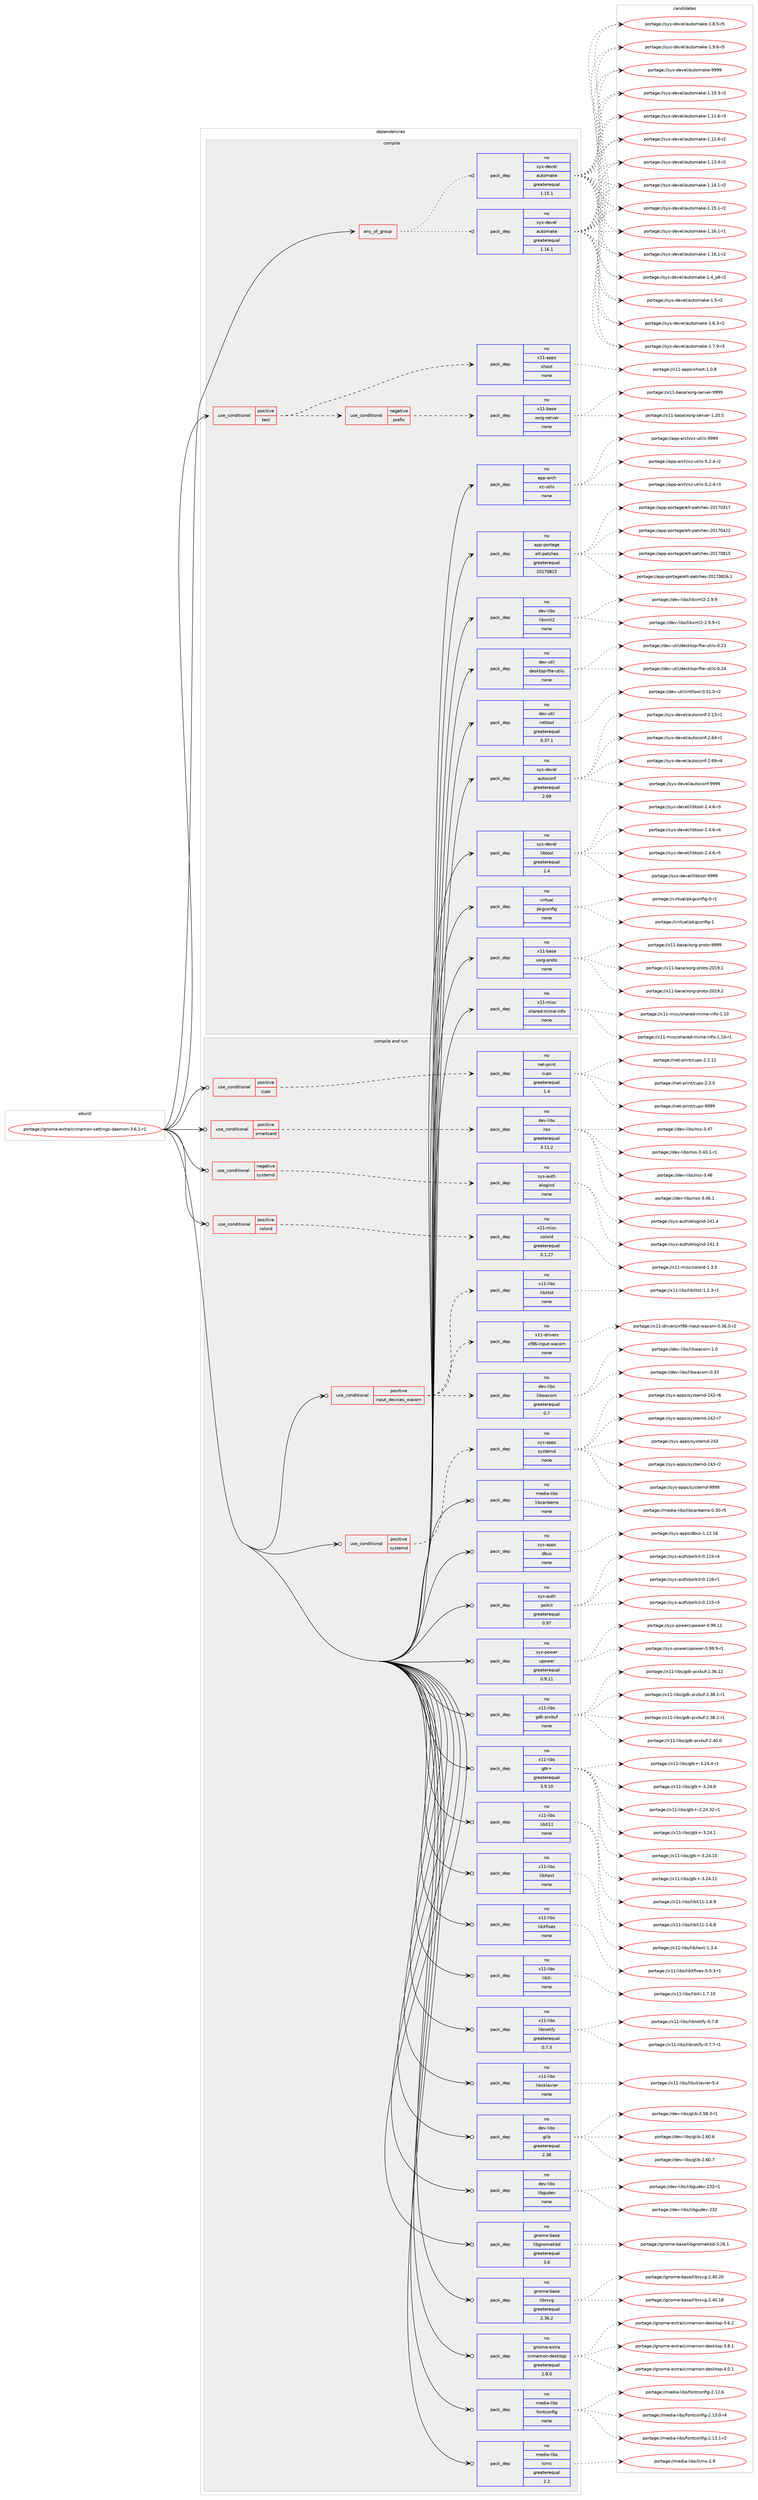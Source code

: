 digraph prolog {

# *************
# Graph options
# *************

newrank=true;
concentrate=true;
compound=true;
graph [rankdir=LR,fontname=Helvetica,fontsize=10,ranksep=1.5];#, ranksep=2.5, nodesep=0.2];
edge  [arrowhead=vee];
node  [fontname=Helvetica,fontsize=10];

# **********
# The ebuild
# **********

subgraph cluster_leftcol {
color=gray;
rank=same;
label=<<i>ebuild</i>>;
id [label="portage://gnome-extra/cinnamon-settings-daemon-3.6.1-r1", color=red, width=4, href="../gnome-extra/cinnamon-settings-daemon-3.6.1-r1.svg"];
}

# ****************
# The dependencies
# ****************

subgraph cluster_midcol {
color=gray;
label=<<i>dependencies</i>>;
subgraph cluster_compile {
fillcolor="#eeeeee";
style=filled;
label=<<i>compile</i>>;
subgraph any4012 {
dependency280815 [label=<<TABLE BORDER="0" CELLBORDER="1" CELLSPACING="0" CELLPADDING="4"><TR><TD CELLPADDING="10">any_of_group</TD></TR></TABLE>>, shape=none, color=red];subgraph pack202351 {
dependency280816 [label=<<TABLE BORDER="0" CELLBORDER="1" CELLSPACING="0" CELLPADDING="4" WIDTH="220"><TR><TD ROWSPAN="6" CELLPADDING="30">pack_dep</TD></TR><TR><TD WIDTH="110">no</TD></TR><TR><TD>sys-devel</TD></TR><TR><TD>automake</TD></TR><TR><TD>greaterequal</TD></TR><TR><TD>1.16.1</TD></TR></TABLE>>, shape=none, color=blue];
}
dependency280815:e -> dependency280816:w [weight=20,style="dotted",arrowhead="oinv"];
subgraph pack202352 {
dependency280817 [label=<<TABLE BORDER="0" CELLBORDER="1" CELLSPACING="0" CELLPADDING="4" WIDTH="220"><TR><TD ROWSPAN="6" CELLPADDING="30">pack_dep</TD></TR><TR><TD WIDTH="110">no</TD></TR><TR><TD>sys-devel</TD></TR><TR><TD>automake</TD></TR><TR><TD>greaterequal</TD></TR><TR><TD>1.15.1</TD></TR></TABLE>>, shape=none, color=blue];
}
dependency280815:e -> dependency280817:w [weight=20,style="dotted",arrowhead="oinv"];
}
id:e -> dependency280815:w [weight=20,style="solid",arrowhead="vee"];
subgraph cond74361 {
dependency280818 [label=<<TABLE BORDER="0" CELLBORDER="1" CELLSPACING="0" CELLPADDING="4"><TR><TD ROWSPAN="3" CELLPADDING="10">use_conditional</TD></TR><TR><TD>positive</TD></TR><TR><TD>test</TD></TR></TABLE>>, shape=none, color=red];
subgraph cond74362 {
dependency280819 [label=<<TABLE BORDER="0" CELLBORDER="1" CELLSPACING="0" CELLPADDING="4"><TR><TD ROWSPAN="3" CELLPADDING="10">use_conditional</TD></TR><TR><TD>negative</TD></TR><TR><TD>prefix</TD></TR></TABLE>>, shape=none, color=red];
subgraph pack202353 {
dependency280820 [label=<<TABLE BORDER="0" CELLBORDER="1" CELLSPACING="0" CELLPADDING="4" WIDTH="220"><TR><TD ROWSPAN="6" CELLPADDING="30">pack_dep</TD></TR><TR><TD WIDTH="110">no</TD></TR><TR><TD>x11-base</TD></TR><TR><TD>xorg-server</TD></TR><TR><TD>none</TD></TR><TR><TD></TD></TR></TABLE>>, shape=none, color=blue];
}
dependency280819:e -> dependency280820:w [weight=20,style="dashed",arrowhead="vee"];
}
dependency280818:e -> dependency280819:w [weight=20,style="dashed",arrowhead="vee"];
subgraph pack202354 {
dependency280821 [label=<<TABLE BORDER="0" CELLBORDER="1" CELLSPACING="0" CELLPADDING="4" WIDTH="220"><TR><TD ROWSPAN="6" CELLPADDING="30">pack_dep</TD></TR><TR><TD WIDTH="110">no</TD></TR><TR><TD>x11-apps</TD></TR><TR><TD>xhost</TD></TR><TR><TD>none</TD></TR><TR><TD></TD></TR></TABLE>>, shape=none, color=blue];
}
dependency280818:e -> dependency280821:w [weight=20,style="dashed",arrowhead="vee"];
}
id:e -> dependency280818:w [weight=20,style="solid",arrowhead="vee"];
subgraph pack202355 {
dependency280822 [label=<<TABLE BORDER="0" CELLBORDER="1" CELLSPACING="0" CELLPADDING="4" WIDTH="220"><TR><TD ROWSPAN="6" CELLPADDING="30">pack_dep</TD></TR><TR><TD WIDTH="110">no</TD></TR><TR><TD>app-arch</TD></TR><TR><TD>xz-utils</TD></TR><TR><TD>none</TD></TR><TR><TD></TD></TR></TABLE>>, shape=none, color=blue];
}
id:e -> dependency280822:w [weight=20,style="solid",arrowhead="vee"];
subgraph pack202356 {
dependency280823 [label=<<TABLE BORDER="0" CELLBORDER="1" CELLSPACING="0" CELLPADDING="4" WIDTH="220"><TR><TD ROWSPAN="6" CELLPADDING="30">pack_dep</TD></TR><TR><TD WIDTH="110">no</TD></TR><TR><TD>app-portage</TD></TR><TR><TD>elt-patches</TD></TR><TR><TD>greaterequal</TD></TR><TR><TD>20170815</TD></TR></TABLE>>, shape=none, color=blue];
}
id:e -> dependency280823:w [weight=20,style="solid",arrowhead="vee"];
subgraph pack202357 {
dependency280824 [label=<<TABLE BORDER="0" CELLBORDER="1" CELLSPACING="0" CELLPADDING="4" WIDTH="220"><TR><TD ROWSPAN="6" CELLPADDING="30">pack_dep</TD></TR><TR><TD WIDTH="110">no</TD></TR><TR><TD>dev-libs</TD></TR><TR><TD>libxml2</TD></TR><TR><TD>none</TD></TR><TR><TD></TD></TR></TABLE>>, shape=none, color=blue];
}
id:e -> dependency280824:w [weight=20,style="solid",arrowhead="vee"];
subgraph pack202358 {
dependency280825 [label=<<TABLE BORDER="0" CELLBORDER="1" CELLSPACING="0" CELLPADDING="4" WIDTH="220"><TR><TD ROWSPAN="6" CELLPADDING="30">pack_dep</TD></TR><TR><TD WIDTH="110">no</TD></TR><TR><TD>dev-util</TD></TR><TR><TD>desktop-file-utils</TD></TR><TR><TD>none</TD></TR><TR><TD></TD></TR></TABLE>>, shape=none, color=blue];
}
id:e -> dependency280825:w [weight=20,style="solid",arrowhead="vee"];
subgraph pack202359 {
dependency280826 [label=<<TABLE BORDER="0" CELLBORDER="1" CELLSPACING="0" CELLPADDING="4" WIDTH="220"><TR><TD ROWSPAN="6" CELLPADDING="30">pack_dep</TD></TR><TR><TD WIDTH="110">no</TD></TR><TR><TD>dev-util</TD></TR><TR><TD>intltool</TD></TR><TR><TD>greaterequal</TD></TR><TR><TD>0.37.1</TD></TR></TABLE>>, shape=none, color=blue];
}
id:e -> dependency280826:w [weight=20,style="solid",arrowhead="vee"];
subgraph pack202360 {
dependency280827 [label=<<TABLE BORDER="0" CELLBORDER="1" CELLSPACING="0" CELLPADDING="4" WIDTH="220"><TR><TD ROWSPAN="6" CELLPADDING="30">pack_dep</TD></TR><TR><TD WIDTH="110">no</TD></TR><TR><TD>sys-devel</TD></TR><TR><TD>autoconf</TD></TR><TR><TD>greaterequal</TD></TR><TR><TD>2.69</TD></TR></TABLE>>, shape=none, color=blue];
}
id:e -> dependency280827:w [weight=20,style="solid",arrowhead="vee"];
subgraph pack202361 {
dependency280828 [label=<<TABLE BORDER="0" CELLBORDER="1" CELLSPACING="0" CELLPADDING="4" WIDTH="220"><TR><TD ROWSPAN="6" CELLPADDING="30">pack_dep</TD></TR><TR><TD WIDTH="110">no</TD></TR><TR><TD>sys-devel</TD></TR><TR><TD>libtool</TD></TR><TR><TD>greaterequal</TD></TR><TR><TD>2.4</TD></TR></TABLE>>, shape=none, color=blue];
}
id:e -> dependency280828:w [weight=20,style="solid",arrowhead="vee"];
subgraph pack202362 {
dependency280829 [label=<<TABLE BORDER="0" CELLBORDER="1" CELLSPACING="0" CELLPADDING="4" WIDTH="220"><TR><TD ROWSPAN="6" CELLPADDING="30">pack_dep</TD></TR><TR><TD WIDTH="110">no</TD></TR><TR><TD>virtual</TD></TR><TR><TD>pkgconfig</TD></TR><TR><TD>none</TD></TR><TR><TD></TD></TR></TABLE>>, shape=none, color=blue];
}
id:e -> dependency280829:w [weight=20,style="solid",arrowhead="vee"];
subgraph pack202363 {
dependency280830 [label=<<TABLE BORDER="0" CELLBORDER="1" CELLSPACING="0" CELLPADDING="4" WIDTH="220"><TR><TD ROWSPAN="6" CELLPADDING="30">pack_dep</TD></TR><TR><TD WIDTH="110">no</TD></TR><TR><TD>x11-base</TD></TR><TR><TD>xorg-proto</TD></TR><TR><TD>none</TD></TR><TR><TD></TD></TR></TABLE>>, shape=none, color=blue];
}
id:e -> dependency280830:w [weight=20,style="solid",arrowhead="vee"];
subgraph pack202364 {
dependency280831 [label=<<TABLE BORDER="0" CELLBORDER="1" CELLSPACING="0" CELLPADDING="4" WIDTH="220"><TR><TD ROWSPAN="6" CELLPADDING="30">pack_dep</TD></TR><TR><TD WIDTH="110">no</TD></TR><TR><TD>x11-misc</TD></TR><TR><TD>shared-mime-info</TD></TR><TR><TD>none</TD></TR><TR><TD></TD></TR></TABLE>>, shape=none, color=blue];
}
id:e -> dependency280831:w [weight=20,style="solid",arrowhead="vee"];
}
subgraph cluster_compileandrun {
fillcolor="#eeeeee";
style=filled;
label=<<i>compile and run</i>>;
subgraph cond74363 {
dependency280832 [label=<<TABLE BORDER="0" CELLBORDER="1" CELLSPACING="0" CELLPADDING="4"><TR><TD ROWSPAN="3" CELLPADDING="10">use_conditional</TD></TR><TR><TD>negative</TD></TR><TR><TD>systemd</TD></TR></TABLE>>, shape=none, color=red];
subgraph pack202365 {
dependency280833 [label=<<TABLE BORDER="0" CELLBORDER="1" CELLSPACING="0" CELLPADDING="4" WIDTH="220"><TR><TD ROWSPAN="6" CELLPADDING="30">pack_dep</TD></TR><TR><TD WIDTH="110">no</TD></TR><TR><TD>sys-auth</TD></TR><TR><TD>elogind</TD></TR><TR><TD>none</TD></TR><TR><TD></TD></TR></TABLE>>, shape=none, color=blue];
}
dependency280832:e -> dependency280833:w [weight=20,style="dashed",arrowhead="vee"];
}
id:e -> dependency280832:w [weight=20,style="solid",arrowhead="odotvee"];
subgraph cond74364 {
dependency280834 [label=<<TABLE BORDER="0" CELLBORDER="1" CELLSPACING="0" CELLPADDING="4"><TR><TD ROWSPAN="3" CELLPADDING="10">use_conditional</TD></TR><TR><TD>positive</TD></TR><TR><TD>colord</TD></TR></TABLE>>, shape=none, color=red];
subgraph pack202366 {
dependency280835 [label=<<TABLE BORDER="0" CELLBORDER="1" CELLSPACING="0" CELLPADDING="4" WIDTH="220"><TR><TD ROWSPAN="6" CELLPADDING="30">pack_dep</TD></TR><TR><TD WIDTH="110">no</TD></TR><TR><TD>x11-misc</TD></TR><TR><TD>colord</TD></TR><TR><TD>greaterequal</TD></TR><TR><TD>0.1.27</TD></TR></TABLE>>, shape=none, color=blue];
}
dependency280834:e -> dependency280835:w [weight=20,style="dashed",arrowhead="vee"];
}
id:e -> dependency280834:w [weight=20,style="solid",arrowhead="odotvee"];
subgraph cond74365 {
dependency280836 [label=<<TABLE BORDER="0" CELLBORDER="1" CELLSPACING="0" CELLPADDING="4"><TR><TD ROWSPAN="3" CELLPADDING="10">use_conditional</TD></TR><TR><TD>positive</TD></TR><TR><TD>cups</TD></TR></TABLE>>, shape=none, color=red];
subgraph pack202367 {
dependency280837 [label=<<TABLE BORDER="0" CELLBORDER="1" CELLSPACING="0" CELLPADDING="4" WIDTH="220"><TR><TD ROWSPAN="6" CELLPADDING="30">pack_dep</TD></TR><TR><TD WIDTH="110">no</TD></TR><TR><TD>net-print</TD></TR><TR><TD>cups</TD></TR><TR><TD>greaterequal</TD></TR><TR><TD>1.4</TD></TR></TABLE>>, shape=none, color=blue];
}
dependency280836:e -> dependency280837:w [weight=20,style="dashed",arrowhead="vee"];
}
id:e -> dependency280836:w [weight=20,style="solid",arrowhead="odotvee"];
subgraph cond74366 {
dependency280838 [label=<<TABLE BORDER="0" CELLBORDER="1" CELLSPACING="0" CELLPADDING="4"><TR><TD ROWSPAN="3" CELLPADDING="10">use_conditional</TD></TR><TR><TD>positive</TD></TR><TR><TD>input_devices_wacom</TD></TR></TABLE>>, shape=none, color=red];
subgraph pack202368 {
dependency280839 [label=<<TABLE BORDER="0" CELLBORDER="1" CELLSPACING="0" CELLPADDING="4" WIDTH="220"><TR><TD ROWSPAN="6" CELLPADDING="30">pack_dep</TD></TR><TR><TD WIDTH="110">no</TD></TR><TR><TD>dev-libs</TD></TR><TR><TD>libwacom</TD></TR><TR><TD>greaterequal</TD></TR><TR><TD>0.7</TD></TR></TABLE>>, shape=none, color=blue];
}
dependency280838:e -> dependency280839:w [weight=20,style="dashed",arrowhead="vee"];
subgraph pack202369 {
dependency280840 [label=<<TABLE BORDER="0" CELLBORDER="1" CELLSPACING="0" CELLPADDING="4" WIDTH="220"><TR><TD ROWSPAN="6" CELLPADDING="30">pack_dep</TD></TR><TR><TD WIDTH="110">no</TD></TR><TR><TD>x11-drivers</TD></TR><TR><TD>xf86-input-wacom</TD></TR><TR><TD>none</TD></TR><TR><TD></TD></TR></TABLE>>, shape=none, color=blue];
}
dependency280838:e -> dependency280840:w [weight=20,style="dashed",arrowhead="vee"];
subgraph pack202370 {
dependency280841 [label=<<TABLE BORDER="0" CELLBORDER="1" CELLSPACING="0" CELLPADDING="4" WIDTH="220"><TR><TD ROWSPAN="6" CELLPADDING="30">pack_dep</TD></TR><TR><TD WIDTH="110">no</TD></TR><TR><TD>x11-libs</TD></TR><TR><TD>libXtst</TD></TR><TR><TD>none</TD></TR><TR><TD></TD></TR></TABLE>>, shape=none, color=blue];
}
dependency280838:e -> dependency280841:w [weight=20,style="dashed",arrowhead="vee"];
}
id:e -> dependency280838:w [weight=20,style="solid",arrowhead="odotvee"];
subgraph cond74367 {
dependency280842 [label=<<TABLE BORDER="0" CELLBORDER="1" CELLSPACING="0" CELLPADDING="4"><TR><TD ROWSPAN="3" CELLPADDING="10">use_conditional</TD></TR><TR><TD>positive</TD></TR><TR><TD>smartcard</TD></TR></TABLE>>, shape=none, color=red];
subgraph pack202371 {
dependency280843 [label=<<TABLE BORDER="0" CELLBORDER="1" CELLSPACING="0" CELLPADDING="4" WIDTH="220"><TR><TD ROWSPAN="6" CELLPADDING="30">pack_dep</TD></TR><TR><TD WIDTH="110">no</TD></TR><TR><TD>dev-libs</TD></TR><TR><TD>nss</TD></TR><TR><TD>greaterequal</TD></TR><TR><TD>3.11.2</TD></TR></TABLE>>, shape=none, color=blue];
}
dependency280842:e -> dependency280843:w [weight=20,style="dashed",arrowhead="vee"];
}
id:e -> dependency280842:w [weight=20,style="solid",arrowhead="odotvee"];
subgraph cond74368 {
dependency280844 [label=<<TABLE BORDER="0" CELLBORDER="1" CELLSPACING="0" CELLPADDING="4"><TR><TD ROWSPAN="3" CELLPADDING="10">use_conditional</TD></TR><TR><TD>positive</TD></TR><TR><TD>systemd</TD></TR></TABLE>>, shape=none, color=red];
subgraph pack202372 {
dependency280845 [label=<<TABLE BORDER="0" CELLBORDER="1" CELLSPACING="0" CELLPADDING="4" WIDTH="220"><TR><TD ROWSPAN="6" CELLPADDING="30">pack_dep</TD></TR><TR><TD WIDTH="110">no</TD></TR><TR><TD>sys-apps</TD></TR><TR><TD>systemd</TD></TR><TR><TD>none</TD></TR><TR><TD></TD></TR></TABLE>>, shape=none, color=blue];
}
dependency280844:e -> dependency280845:w [weight=20,style="dashed",arrowhead="vee"];
}
id:e -> dependency280844:w [weight=20,style="solid",arrowhead="odotvee"];
subgraph pack202373 {
dependency280846 [label=<<TABLE BORDER="0" CELLBORDER="1" CELLSPACING="0" CELLPADDING="4" WIDTH="220"><TR><TD ROWSPAN="6" CELLPADDING="30">pack_dep</TD></TR><TR><TD WIDTH="110">no</TD></TR><TR><TD>dev-libs</TD></TR><TR><TD>glib</TD></TR><TR><TD>greaterequal</TD></TR><TR><TD>2.38</TD></TR></TABLE>>, shape=none, color=blue];
}
id:e -> dependency280846:w [weight=20,style="solid",arrowhead="odotvee"];
subgraph pack202374 {
dependency280847 [label=<<TABLE BORDER="0" CELLBORDER="1" CELLSPACING="0" CELLPADDING="4" WIDTH="220"><TR><TD ROWSPAN="6" CELLPADDING="30">pack_dep</TD></TR><TR><TD WIDTH="110">no</TD></TR><TR><TD>dev-libs</TD></TR><TR><TD>libgudev</TD></TR><TR><TD>none</TD></TR><TR><TD></TD></TR></TABLE>>, shape=none, color=blue];
}
id:e -> dependency280847:w [weight=20,style="solid",arrowhead="odotvee"];
subgraph pack202375 {
dependency280848 [label=<<TABLE BORDER="0" CELLBORDER="1" CELLSPACING="0" CELLPADDING="4" WIDTH="220"><TR><TD ROWSPAN="6" CELLPADDING="30">pack_dep</TD></TR><TR><TD WIDTH="110">no</TD></TR><TR><TD>gnome-base</TD></TR><TR><TD>libgnomekbd</TD></TR><TR><TD>greaterequal</TD></TR><TR><TD>3.6</TD></TR></TABLE>>, shape=none, color=blue];
}
id:e -> dependency280848:w [weight=20,style="solid",arrowhead="odotvee"];
subgraph pack202376 {
dependency280849 [label=<<TABLE BORDER="0" CELLBORDER="1" CELLSPACING="0" CELLPADDING="4" WIDTH="220"><TR><TD ROWSPAN="6" CELLPADDING="30">pack_dep</TD></TR><TR><TD WIDTH="110">no</TD></TR><TR><TD>gnome-base</TD></TR><TR><TD>librsvg</TD></TR><TR><TD>greaterequal</TD></TR><TR><TD>2.36.2</TD></TR></TABLE>>, shape=none, color=blue];
}
id:e -> dependency280849:w [weight=20,style="solid",arrowhead="odotvee"];
subgraph pack202377 {
dependency280850 [label=<<TABLE BORDER="0" CELLBORDER="1" CELLSPACING="0" CELLPADDING="4" WIDTH="220"><TR><TD ROWSPAN="6" CELLPADDING="30">pack_dep</TD></TR><TR><TD WIDTH="110">no</TD></TR><TR><TD>gnome-extra</TD></TR><TR><TD>cinnamon-desktop</TD></TR><TR><TD>greaterequal</TD></TR><TR><TD>2.8.0</TD></TR></TABLE>>, shape=none, color=blue];
}
id:e -> dependency280850:w [weight=20,style="solid",arrowhead="odotvee"];
subgraph pack202378 {
dependency280851 [label=<<TABLE BORDER="0" CELLBORDER="1" CELLSPACING="0" CELLPADDING="4" WIDTH="220"><TR><TD ROWSPAN="6" CELLPADDING="30">pack_dep</TD></TR><TR><TD WIDTH="110">no</TD></TR><TR><TD>media-libs</TD></TR><TR><TD>fontconfig</TD></TR><TR><TD>none</TD></TR><TR><TD></TD></TR></TABLE>>, shape=none, color=blue];
}
id:e -> dependency280851:w [weight=20,style="solid",arrowhead="odotvee"];
subgraph pack202379 {
dependency280852 [label=<<TABLE BORDER="0" CELLBORDER="1" CELLSPACING="0" CELLPADDING="4" WIDTH="220"><TR><TD ROWSPAN="6" CELLPADDING="30">pack_dep</TD></TR><TR><TD WIDTH="110">no</TD></TR><TR><TD>media-libs</TD></TR><TR><TD>lcms</TD></TR><TR><TD>greaterequal</TD></TR><TR><TD>2.2</TD></TR></TABLE>>, shape=none, color=blue];
}
id:e -> dependency280852:w [weight=20,style="solid",arrowhead="odotvee"];
subgraph pack202380 {
dependency280853 [label=<<TABLE BORDER="0" CELLBORDER="1" CELLSPACING="0" CELLPADDING="4" WIDTH="220"><TR><TD ROWSPAN="6" CELLPADDING="30">pack_dep</TD></TR><TR><TD WIDTH="110">no</TD></TR><TR><TD>media-libs</TD></TR><TR><TD>libcanberra</TD></TR><TR><TD>none</TD></TR><TR><TD></TD></TR></TABLE>>, shape=none, color=blue];
}
id:e -> dependency280853:w [weight=20,style="solid",arrowhead="odotvee"];
subgraph pack202381 {
dependency280854 [label=<<TABLE BORDER="0" CELLBORDER="1" CELLSPACING="0" CELLPADDING="4" WIDTH="220"><TR><TD ROWSPAN="6" CELLPADDING="30">pack_dep</TD></TR><TR><TD WIDTH="110">no</TD></TR><TR><TD>sys-apps</TD></TR><TR><TD>dbus</TD></TR><TR><TD>none</TD></TR><TR><TD></TD></TR></TABLE>>, shape=none, color=blue];
}
id:e -> dependency280854:w [weight=20,style="solid",arrowhead="odotvee"];
subgraph pack202382 {
dependency280855 [label=<<TABLE BORDER="0" CELLBORDER="1" CELLSPACING="0" CELLPADDING="4" WIDTH="220"><TR><TD ROWSPAN="6" CELLPADDING="30">pack_dep</TD></TR><TR><TD WIDTH="110">no</TD></TR><TR><TD>sys-auth</TD></TR><TR><TD>polkit</TD></TR><TR><TD>greaterequal</TD></TR><TR><TD>0.97</TD></TR></TABLE>>, shape=none, color=blue];
}
id:e -> dependency280855:w [weight=20,style="solid",arrowhead="odotvee"];
subgraph pack202383 {
dependency280856 [label=<<TABLE BORDER="0" CELLBORDER="1" CELLSPACING="0" CELLPADDING="4" WIDTH="220"><TR><TD ROWSPAN="6" CELLPADDING="30">pack_dep</TD></TR><TR><TD WIDTH="110">no</TD></TR><TR><TD>sys-power</TD></TR><TR><TD>upower</TD></TR><TR><TD>greaterequal</TD></TR><TR><TD>0.9.11</TD></TR></TABLE>>, shape=none, color=blue];
}
id:e -> dependency280856:w [weight=20,style="solid",arrowhead="odotvee"];
subgraph pack202384 {
dependency280857 [label=<<TABLE BORDER="0" CELLBORDER="1" CELLSPACING="0" CELLPADDING="4" WIDTH="220"><TR><TD ROWSPAN="6" CELLPADDING="30">pack_dep</TD></TR><TR><TD WIDTH="110">no</TD></TR><TR><TD>x11-libs</TD></TR><TR><TD>gdk-pixbuf</TD></TR><TR><TD>none</TD></TR><TR><TD></TD></TR></TABLE>>, shape=none, color=blue];
}
id:e -> dependency280857:w [weight=20,style="solid",arrowhead="odotvee"];
subgraph pack202385 {
dependency280858 [label=<<TABLE BORDER="0" CELLBORDER="1" CELLSPACING="0" CELLPADDING="4" WIDTH="220"><TR><TD ROWSPAN="6" CELLPADDING="30">pack_dep</TD></TR><TR><TD WIDTH="110">no</TD></TR><TR><TD>x11-libs</TD></TR><TR><TD>gtk+</TD></TR><TR><TD>greaterequal</TD></TR><TR><TD>3.9.10</TD></TR></TABLE>>, shape=none, color=blue];
}
id:e -> dependency280858:w [weight=20,style="solid",arrowhead="odotvee"];
subgraph pack202386 {
dependency280859 [label=<<TABLE BORDER="0" CELLBORDER="1" CELLSPACING="0" CELLPADDING="4" WIDTH="220"><TR><TD ROWSPAN="6" CELLPADDING="30">pack_dep</TD></TR><TR><TD WIDTH="110">no</TD></TR><TR><TD>x11-libs</TD></TR><TR><TD>libX11</TD></TR><TR><TD>none</TD></TR><TR><TD></TD></TR></TABLE>>, shape=none, color=blue];
}
id:e -> dependency280859:w [weight=20,style="solid",arrowhead="odotvee"];
subgraph pack202387 {
dependency280860 [label=<<TABLE BORDER="0" CELLBORDER="1" CELLSPACING="0" CELLPADDING="4" WIDTH="220"><TR><TD ROWSPAN="6" CELLPADDING="30">pack_dep</TD></TR><TR><TD WIDTH="110">no</TD></TR><TR><TD>x11-libs</TD></TR><TR><TD>libXext</TD></TR><TR><TD>none</TD></TR><TR><TD></TD></TR></TABLE>>, shape=none, color=blue];
}
id:e -> dependency280860:w [weight=20,style="solid",arrowhead="odotvee"];
subgraph pack202388 {
dependency280861 [label=<<TABLE BORDER="0" CELLBORDER="1" CELLSPACING="0" CELLPADDING="4" WIDTH="220"><TR><TD ROWSPAN="6" CELLPADDING="30">pack_dep</TD></TR><TR><TD WIDTH="110">no</TD></TR><TR><TD>x11-libs</TD></TR><TR><TD>libXfixes</TD></TR><TR><TD>none</TD></TR><TR><TD></TD></TR></TABLE>>, shape=none, color=blue];
}
id:e -> dependency280861:w [weight=20,style="solid",arrowhead="odotvee"];
subgraph pack202389 {
dependency280862 [label=<<TABLE BORDER="0" CELLBORDER="1" CELLSPACING="0" CELLPADDING="4" WIDTH="220"><TR><TD ROWSPAN="6" CELLPADDING="30">pack_dep</TD></TR><TR><TD WIDTH="110">no</TD></TR><TR><TD>x11-libs</TD></TR><TR><TD>libXi</TD></TR><TR><TD>none</TD></TR><TR><TD></TD></TR></TABLE>>, shape=none, color=blue];
}
id:e -> dependency280862:w [weight=20,style="solid",arrowhead="odotvee"];
subgraph pack202390 {
dependency280863 [label=<<TABLE BORDER="0" CELLBORDER="1" CELLSPACING="0" CELLPADDING="4" WIDTH="220"><TR><TD ROWSPAN="6" CELLPADDING="30">pack_dep</TD></TR><TR><TD WIDTH="110">no</TD></TR><TR><TD>x11-libs</TD></TR><TR><TD>libnotify</TD></TR><TR><TD>greaterequal</TD></TR><TR><TD>0.7.3</TD></TR></TABLE>>, shape=none, color=blue];
}
id:e -> dependency280863:w [weight=20,style="solid",arrowhead="odotvee"];
subgraph pack202391 {
dependency280864 [label=<<TABLE BORDER="0" CELLBORDER="1" CELLSPACING="0" CELLPADDING="4" WIDTH="220"><TR><TD ROWSPAN="6" CELLPADDING="30">pack_dep</TD></TR><TR><TD WIDTH="110">no</TD></TR><TR><TD>x11-libs</TD></TR><TR><TD>libxklavier</TD></TR><TR><TD>none</TD></TR><TR><TD></TD></TR></TABLE>>, shape=none, color=blue];
}
id:e -> dependency280864:w [weight=20,style="solid",arrowhead="odotvee"];
}
subgraph cluster_run {
fillcolor="#eeeeee";
style=filled;
label=<<i>run</i>>;
}
}

# **************
# The candidates
# **************

subgraph cluster_choices {
rank=same;
color=gray;
label=<<i>candidates</i>>;

subgraph choice202351 {
color=black;
nodesep=1;
choiceportage11512111545100101118101108479711711611110997107101454946494846514511451 [label="portage://sys-devel/automake-1.10.3-r3", color=red, width=4,href="../sys-devel/automake-1.10.3-r3.svg"];
choiceportage11512111545100101118101108479711711611110997107101454946494946544511451 [label="portage://sys-devel/automake-1.11.6-r3", color=red, width=4,href="../sys-devel/automake-1.11.6-r3.svg"];
choiceportage11512111545100101118101108479711711611110997107101454946495046544511450 [label="portage://sys-devel/automake-1.12.6-r2", color=red, width=4,href="../sys-devel/automake-1.12.6-r2.svg"];
choiceportage11512111545100101118101108479711711611110997107101454946495146524511450 [label="portage://sys-devel/automake-1.13.4-r2", color=red, width=4,href="../sys-devel/automake-1.13.4-r2.svg"];
choiceportage11512111545100101118101108479711711611110997107101454946495246494511450 [label="portage://sys-devel/automake-1.14.1-r2", color=red, width=4,href="../sys-devel/automake-1.14.1-r2.svg"];
choiceportage11512111545100101118101108479711711611110997107101454946495346494511450 [label="portage://sys-devel/automake-1.15.1-r2", color=red, width=4,href="../sys-devel/automake-1.15.1-r2.svg"];
choiceportage11512111545100101118101108479711711611110997107101454946495446494511449 [label="portage://sys-devel/automake-1.16.1-r1", color=red, width=4,href="../sys-devel/automake-1.16.1-r1.svg"];
choiceportage11512111545100101118101108479711711611110997107101454946495446494511450 [label="portage://sys-devel/automake-1.16.1-r2", color=red, width=4,href="../sys-devel/automake-1.16.1-r2.svg"];
choiceportage115121115451001011181011084797117116111109971071014549465295112544511450 [label="portage://sys-devel/automake-1.4_p6-r2", color=red, width=4,href="../sys-devel/automake-1.4_p6-r2.svg"];
choiceportage11512111545100101118101108479711711611110997107101454946534511450 [label="portage://sys-devel/automake-1.5-r2", color=red, width=4,href="../sys-devel/automake-1.5-r2.svg"];
choiceportage115121115451001011181011084797117116111109971071014549465446514511450 [label="portage://sys-devel/automake-1.6.3-r2", color=red, width=4,href="../sys-devel/automake-1.6.3-r2.svg"];
choiceportage115121115451001011181011084797117116111109971071014549465546574511451 [label="portage://sys-devel/automake-1.7.9-r3", color=red, width=4,href="../sys-devel/automake-1.7.9-r3.svg"];
choiceportage115121115451001011181011084797117116111109971071014549465646534511453 [label="portage://sys-devel/automake-1.8.5-r5", color=red, width=4,href="../sys-devel/automake-1.8.5-r5.svg"];
choiceportage115121115451001011181011084797117116111109971071014549465746544511453 [label="portage://sys-devel/automake-1.9.6-r5", color=red, width=4,href="../sys-devel/automake-1.9.6-r5.svg"];
choiceportage115121115451001011181011084797117116111109971071014557575757 [label="portage://sys-devel/automake-9999", color=red, width=4,href="../sys-devel/automake-9999.svg"];
dependency280816:e -> choiceportage11512111545100101118101108479711711611110997107101454946494846514511451:w [style=dotted,weight="100"];
dependency280816:e -> choiceportage11512111545100101118101108479711711611110997107101454946494946544511451:w [style=dotted,weight="100"];
dependency280816:e -> choiceportage11512111545100101118101108479711711611110997107101454946495046544511450:w [style=dotted,weight="100"];
dependency280816:e -> choiceportage11512111545100101118101108479711711611110997107101454946495146524511450:w [style=dotted,weight="100"];
dependency280816:e -> choiceportage11512111545100101118101108479711711611110997107101454946495246494511450:w [style=dotted,weight="100"];
dependency280816:e -> choiceportage11512111545100101118101108479711711611110997107101454946495346494511450:w [style=dotted,weight="100"];
dependency280816:e -> choiceportage11512111545100101118101108479711711611110997107101454946495446494511449:w [style=dotted,weight="100"];
dependency280816:e -> choiceportage11512111545100101118101108479711711611110997107101454946495446494511450:w [style=dotted,weight="100"];
dependency280816:e -> choiceportage115121115451001011181011084797117116111109971071014549465295112544511450:w [style=dotted,weight="100"];
dependency280816:e -> choiceportage11512111545100101118101108479711711611110997107101454946534511450:w [style=dotted,weight="100"];
dependency280816:e -> choiceportage115121115451001011181011084797117116111109971071014549465446514511450:w [style=dotted,weight="100"];
dependency280816:e -> choiceportage115121115451001011181011084797117116111109971071014549465546574511451:w [style=dotted,weight="100"];
dependency280816:e -> choiceportage115121115451001011181011084797117116111109971071014549465646534511453:w [style=dotted,weight="100"];
dependency280816:e -> choiceportage115121115451001011181011084797117116111109971071014549465746544511453:w [style=dotted,weight="100"];
dependency280816:e -> choiceportage115121115451001011181011084797117116111109971071014557575757:w [style=dotted,weight="100"];
}
subgraph choice202352 {
color=black;
nodesep=1;
choiceportage11512111545100101118101108479711711611110997107101454946494846514511451 [label="portage://sys-devel/automake-1.10.3-r3", color=red, width=4,href="../sys-devel/automake-1.10.3-r3.svg"];
choiceportage11512111545100101118101108479711711611110997107101454946494946544511451 [label="portage://sys-devel/automake-1.11.6-r3", color=red, width=4,href="../sys-devel/automake-1.11.6-r3.svg"];
choiceportage11512111545100101118101108479711711611110997107101454946495046544511450 [label="portage://sys-devel/automake-1.12.6-r2", color=red, width=4,href="../sys-devel/automake-1.12.6-r2.svg"];
choiceportage11512111545100101118101108479711711611110997107101454946495146524511450 [label="portage://sys-devel/automake-1.13.4-r2", color=red, width=4,href="../sys-devel/automake-1.13.4-r2.svg"];
choiceportage11512111545100101118101108479711711611110997107101454946495246494511450 [label="portage://sys-devel/automake-1.14.1-r2", color=red, width=4,href="../sys-devel/automake-1.14.1-r2.svg"];
choiceportage11512111545100101118101108479711711611110997107101454946495346494511450 [label="portage://sys-devel/automake-1.15.1-r2", color=red, width=4,href="../sys-devel/automake-1.15.1-r2.svg"];
choiceportage11512111545100101118101108479711711611110997107101454946495446494511449 [label="portage://sys-devel/automake-1.16.1-r1", color=red, width=4,href="../sys-devel/automake-1.16.1-r1.svg"];
choiceportage11512111545100101118101108479711711611110997107101454946495446494511450 [label="portage://sys-devel/automake-1.16.1-r2", color=red, width=4,href="../sys-devel/automake-1.16.1-r2.svg"];
choiceportage115121115451001011181011084797117116111109971071014549465295112544511450 [label="portage://sys-devel/automake-1.4_p6-r2", color=red, width=4,href="../sys-devel/automake-1.4_p6-r2.svg"];
choiceportage11512111545100101118101108479711711611110997107101454946534511450 [label="portage://sys-devel/automake-1.5-r2", color=red, width=4,href="../sys-devel/automake-1.5-r2.svg"];
choiceportage115121115451001011181011084797117116111109971071014549465446514511450 [label="portage://sys-devel/automake-1.6.3-r2", color=red, width=4,href="../sys-devel/automake-1.6.3-r2.svg"];
choiceportage115121115451001011181011084797117116111109971071014549465546574511451 [label="portage://sys-devel/automake-1.7.9-r3", color=red, width=4,href="../sys-devel/automake-1.7.9-r3.svg"];
choiceportage115121115451001011181011084797117116111109971071014549465646534511453 [label="portage://sys-devel/automake-1.8.5-r5", color=red, width=4,href="../sys-devel/automake-1.8.5-r5.svg"];
choiceportage115121115451001011181011084797117116111109971071014549465746544511453 [label="portage://sys-devel/automake-1.9.6-r5", color=red, width=4,href="../sys-devel/automake-1.9.6-r5.svg"];
choiceportage115121115451001011181011084797117116111109971071014557575757 [label="portage://sys-devel/automake-9999", color=red, width=4,href="../sys-devel/automake-9999.svg"];
dependency280817:e -> choiceportage11512111545100101118101108479711711611110997107101454946494846514511451:w [style=dotted,weight="100"];
dependency280817:e -> choiceportage11512111545100101118101108479711711611110997107101454946494946544511451:w [style=dotted,weight="100"];
dependency280817:e -> choiceportage11512111545100101118101108479711711611110997107101454946495046544511450:w [style=dotted,weight="100"];
dependency280817:e -> choiceportage11512111545100101118101108479711711611110997107101454946495146524511450:w [style=dotted,weight="100"];
dependency280817:e -> choiceportage11512111545100101118101108479711711611110997107101454946495246494511450:w [style=dotted,weight="100"];
dependency280817:e -> choiceportage11512111545100101118101108479711711611110997107101454946495346494511450:w [style=dotted,weight="100"];
dependency280817:e -> choiceportage11512111545100101118101108479711711611110997107101454946495446494511449:w [style=dotted,weight="100"];
dependency280817:e -> choiceportage11512111545100101118101108479711711611110997107101454946495446494511450:w [style=dotted,weight="100"];
dependency280817:e -> choiceportage115121115451001011181011084797117116111109971071014549465295112544511450:w [style=dotted,weight="100"];
dependency280817:e -> choiceportage11512111545100101118101108479711711611110997107101454946534511450:w [style=dotted,weight="100"];
dependency280817:e -> choiceportage115121115451001011181011084797117116111109971071014549465446514511450:w [style=dotted,weight="100"];
dependency280817:e -> choiceportage115121115451001011181011084797117116111109971071014549465546574511451:w [style=dotted,weight="100"];
dependency280817:e -> choiceportage115121115451001011181011084797117116111109971071014549465646534511453:w [style=dotted,weight="100"];
dependency280817:e -> choiceportage115121115451001011181011084797117116111109971071014549465746544511453:w [style=dotted,weight="100"];
dependency280817:e -> choiceportage115121115451001011181011084797117116111109971071014557575757:w [style=dotted,weight="100"];
}
subgraph choice202353 {
color=black;
nodesep=1;
choiceportage1204949459897115101471201111141034511510111411810111445494650484653 [label="portage://x11-base/xorg-server-1.20.5", color=red, width=4,href="../x11-base/xorg-server-1.20.5.svg"];
choiceportage120494945989711510147120111114103451151011141181011144557575757 [label="portage://x11-base/xorg-server-9999", color=red, width=4,href="../x11-base/xorg-server-9999.svg"];
dependency280820:e -> choiceportage1204949459897115101471201111141034511510111411810111445494650484653:w [style=dotted,weight="100"];
dependency280820:e -> choiceportage120494945989711510147120111114103451151011141181011144557575757:w [style=dotted,weight="100"];
}
subgraph choice202354 {
color=black;
nodesep=1;
choiceportage1204949459711211211547120104111115116454946484656 [label="portage://x11-apps/xhost-1.0.8", color=red, width=4,href="../x11-apps/xhost-1.0.8.svg"];
dependency280821:e -> choiceportage1204949459711211211547120104111115116454946484656:w [style=dotted,weight="100"];
}
subgraph choice202355 {
color=black;
nodesep=1;
choiceportage9711211245971149910447120122451171161051081154553465046524511450 [label="portage://app-arch/xz-utils-5.2.4-r2", color=red, width=4,href="../app-arch/xz-utils-5.2.4-r2.svg"];
choiceportage9711211245971149910447120122451171161051081154553465046524511451 [label="portage://app-arch/xz-utils-5.2.4-r3", color=red, width=4,href="../app-arch/xz-utils-5.2.4-r3.svg"];
choiceportage9711211245971149910447120122451171161051081154557575757 [label="portage://app-arch/xz-utils-9999", color=red, width=4,href="../app-arch/xz-utils-9999.svg"];
dependency280822:e -> choiceportage9711211245971149910447120122451171161051081154553465046524511450:w [style=dotted,weight="100"];
dependency280822:e -> choiceportage9711211245971149910447120122451171161051081154553465046524511451:w [style=dotted,weight="100"];
dependency280822:e -> choiceportage9711211245971149910447120122451171161051081154557575757:w [style=dotted,weight="100"];
}
subgraph choice202356 {
color=black;
nodesep=1;
choiceportage97112112451121111141169710310147101108116451129711699104101115455048495548514955 [label="portage://app-portage/elt-patches-20170317", color=red, width=4,href="../app-portage/elt-patches-20170317.svg"];
choiceportage97112112451121111141169710310147101108116451129711699104101115455048495548525050 [label="portage://app-portage/elt-patches-20170422", color=red, width=4,href="../app-portage/elt-patches-20170422.svg"];
choiceportage97112112451121111141169710310147101108116451129711699104101115455048495548564953 [label="portage://app-portage/elt-patches-20170815", color=red, width=4,href="../app-portage/elt-patches-20170815.svg"];
choiceportage971121124511211111411697103101471011081164511297116991041011154550484955485650544649 [label="portage://app-portage/elt-patches-20170826.1", color=red, width=4,href="../app-portage/elt-patches-20170826.1.svg"];
dependency280823:e -> choiceportage97112112451121111141169710310147101108116451129711699104101115455048495548514955:w [style=dotted,weight="100"];
dependency280823:e -> choiceportage97112112451121111141169710310147101108116451129711699104101115455048495548525050:w [style=dotted,weight="100"];
dependency280823:e -> choiceportage97112112451121111141169710310147101108116451129711699104101115455048495548564953:w [style=dotted,weight="100"];
dependency280823:e -> choiceportage971121124511211111411697103101471011081164511297116991041011154550484955485650544649:w [style=dotted,weight="100"];
}
subgraph choice202357 {
color=black;
nodesep=1;
choiceportage1001011184510810598115471081059812010910850455046574657 [label="portage://dev-libs/libxml2-2.9.9", color=red, width=4,href="../dev-libs/libxml2-2.9.9.svg"];
choiceportage10010111845108105981154710810598120109108504550465746574511449 [label="portage://dev-libs/libxml2-2.9.9-r1", color=red, width=4,href="../dev-libs/libxml2-2.9.9-r1.svg"];
dependency280824:e -> choiceportage1001011184510810598115471081059812010910850455046574657:w [style=dotted,weight="100"];
dependency280824:e -> choiceportage10010111845108105981154710810598120109108504550465746574511449:w [style=dotted,weight="100"];
}
subgraph choice202358 {
color=black;
nodesep=1;
choiceportage100101118451171161051084710010111510711611111245102105108101451171161051081154548465051 [label="portage://dev-util/desktop-file-utils-0.23", color=red, width=4,href="../dev-util/desktop-file-utils-0.23.svg"];
choiceportage100101118451171161051084710010111510711611111245102105108101451171161051081154548465052 [label="portage://dev-util/desktop-file-utils-0.24", color=red, width=4,href="../dev-util/desktop-file-utils-0.24.svg"];
dependency280825:e -> choiceportage100101118451171161051084710010111510711611111245102105108101451171161051081154548465051:w [style=dotted,weight="100"];
dependency280825:e -> choiceportage100101118451171161051084710010111510711611111245102105108101451171161051081154548465052:w [style=dotted,weight="100"];
}
subgraph choice202359 {
color=black;
nodesep=1;
choiceportage1001011184511711610510847105110116108116111111108454846534946484511450 [label="portage://dev-util/intltool-0.51.0-r2", color=red, width=4,href="../dev-util/intltool-0.51.0-r2.svg"];
dependency280826:e -> choiceportage1001011184511711610510847105110116108116111111108454846534946484511450:w [style=dotted,weight="100"];
}
subgraph choice202360 {
color=black;
nodesep=1;
choiceportage1151211154510010111810110847971171161119911111010245504649514511449 [label="portage://sys-devel/autoconf-2.13-r1", color=red, width=4,href="../sys-devel/autoconf-2.13-r1.svg"];
choiceportage1151211154510010111810110847971171161119911111010245504654524511449 [label="portage://sys-devel/autoconf-2.64-r1", color=red, width=4,href="../sys-devel/autoconf-2.64-r1.svg"];
choiceportage1151211154510010111810110847971171161119911111010245504654574511452 [label="portage://sys-devel/autoconf-2.69-r4", color=red, width=4,href="../sys-devel/autoconf-2.69-r4.svg"];
choiceportage115121115451001011181011084797117116111991111101024557575757 [label="portage://sys-devel/autoconf-9999", color=red, width=4,href="../sys-devel/autoconf-9999.svg"];
dependency280827:e -> choiceportage1151211154510010111810110847971171161119911111010245504649514511449:w [style=dotted,weight="100"];
dependency280827:e -> choiceportage1151211154510010111810110847971171161119911111010245504654524511449:w [style=dotted,weight="100"];
dependency280827:e -> choiceportage1151211154510010111810110847971171161119911111010245504654574511452:w [style=dotted,weight="100"];
dependency280827:e -> choiceportage115121115451001011181011084797117116111991111101024557575757:w [style=dotted,weight="100"];
}
subgraph choice202361 {
color=black;
nodesep=1;
choiceportage1151211154510010111810110847108105981161111111084550465246544511451 [label="portage://sys-devel/libtool-2.4.6-r3", color=red, width=4,href="../sys-devel/libtool-2.4.6-r3.svg"];
choiceportage1151211154510010111810110847108105981161111111084550465246544511452 [label="portage://sys-devel/libtool-2.4.6-r4", color=red, width=4,href="../sys-devel/libtool-2.4.6-r4.svg"];
choiceportage1151211154510010111810110847108105981161111111084550465246544511453 [label="portage://sys-devel/libtool-2.4.6-r5", color=red, width=4,href="../sys-devel/libtool-2.4.6-r5.svg"];
choiceportage1151211154510010111810110847108105981161111111084557575757 [label="portage://sys-devel/libtool-9999", color=red, width=4,href="../sys-devel/libtool-9999.svg"];
dependency280828:e -> choiceportage1151211154510010111810110847108105981161111111084550465246544511451:w [style=dotted,weight="100"];
dependency280828:e -> choiceportage1151211154510010111810110847108105981161111111084550465246544511452:w [style=dotted,weight="100"];
dependency280828:e -> choiceportage1151211154510010111810110847108105981161111111084550465246544511453:w [style=dotted,weight="100"];
dependency280828:e -> choiceportage1151211154510010111810110847108105981161111111084557575757:w [style=dotted,weight="100"];
}
subgraph choice202362 {
color=black;
nodesep=1;
choiceportage11810511411611797108471121071039911111010210510345484511449 [label="portage://virtual/pkgconfig-0-r1", color=red, width=4,href="../virtual/pkgconfig-0-r1.svg"];
choiceportage1181051141161179710847112107103991111101021051034549 [label="portage://virtual/pkgconfig-1", color=red, width=4,href="../virtual/pkgconfig-1.svg"];
dependency280829:e -> choiceportage11810511411611797108471121071039911111010210510345484511449:w [style=dotted,weight="100"];
dependency280829:e -> choiceportage1181051141161179710847112107103991111101021051034549:w [style=dotted,weight="100"];
}
subgraph choice202363 {
color=black;
nodesep=1;
choiceportage1204949459897115101471201111141034511211411111611145504849574649 [label="portage://x11-base/xorg-proto-2019.1", color=red, width=4,href="../x11-base/xorg-proto-2019.1.svg"];
choiceportage1204949459897115101471201111141034511211411111611145504849574650 [label="portage://x11-base/xorg-proto-2019.2", color=red, width=4,href="../x11-base/xorg-proto-2019.2.svg"];
choiceportage120494945989711510147120111114103451121141111161114557575757 [label="portage://x11-base/xorg-proto-9999", color=red, width=4,href="../x11-base/xorg-proto-9999.svg"];
dependency280830:e -> choiceportage1204949459897115101471201111141034511211411111611145504849574649:w [style=dotted,weight="100"];
dependency280830:e -> choiceportage1204949459897115101471201111141034511211411111611145504849574650:w [style=dotted,weight="100"];
dependency280830:e -> choiceportage120494945989711510147120111114103451121141111161114557575757:w [style=dotted,weight="100"];
}
subgraph choice202364 {
color=black;
nodesep=1;
choiceportage12049494510910511599471151049711410110045109105109101451051101021114549464948 [label="portage://x11-misc/shared-mime-info-1.10", color=red, width=4,href="../x11-misc/shared-mime-info-1.10.svg"];
choiceportage120494945109105115994711510497114101100451091051091014510511010211145494649484511449 [label="portage://x11-misc/shared-mime-info-1.10-r1", color=red, width=4,href="../x11-misc/shared-mime-info-1.10-r1.svg"];
dependency280831:e -> choiceportage12049494510910511599471151049711410110045109105109101451051101021114549464948:w [style=dotted,weight="100"];
dependency280831:e -> choiceportage120494945109105115994711510497114101100451091051091014510511010211145494649484511449:w [style=dotted,weight="100"];
}
subgraph choice202365 {
color=black;
nodesep=1;
choiceportage115121115459711711610447101108111103105110100455052494651 [label="portage://sys-auth/elogind-241.3", color=red, width=4,href="../sys-auth/elogind-241.3.svg"];
choiceportage115121115459711711610447101108111103105110100455052494652 [label="portage://sys-auth/elogind-241.4", color=red, width=4,href="../sys-auth/elogind-241.4.svg"];
dependency280833:e -> choiceportage115121115459711711610447101108111103105110100455052494651:w [style=dotted,weight="100"];
dependency280833:e -> choiceportage115121115459711711610447101108111103105110100455052494652:w [style=dotted,weight="100"];
}
subgraph choice202366 {
color=black;
nodesep=1;
choiceportage120494945109105115994799111108111114100454946514653 [label="portage://x11-misc/colord-1.3.5", color=red, width=4,href="../x11-misc/colord-1.3.5.svg"];
dependency280835:e -> choiceportage120494945109105115994799111108111114100454946514653:w [style=dotted,weight="100"];
}
subgraph choice202367 {
color=black;
nodesep=1;
choiceportage11010111645112114105110116479911711211545504650464950 [label="portage://net-print/cups-2.2.12", color=red, width=4,href="../net-print/cups-2.2.12.svg"];
choiceportage110101116451121141051101164799117112115455046514648 [label="portage://net-print/cups-2.3.0", color=red, width=4,href="../net-print/cups-2.3.0.svg"];
choiceportage1101011164511211410511011647991171121154557575757 [label="portage://net-print/cups-9999", color=red, width=4,href="../net-print/cups-9999.svg"];
dependency280837:e -> choiceportage11010111645112114105110116479911711211545504650464950:w [style=dotted,weight="100"];
dependency280837:e -> choiceportage110101116451121141051101164799117112115455046514648:w [style=dotted,weight="100"];
dependency280837:e -> choiceportage1101011164511211410511011647991171121154557575757:w [style=dotted,weight="100"];
}
subgraph choice202368 {
color=black;
nodesep=1;
choiceportage1001011184510810598115471081059811997991111094548465151 [label="portage://dev-libs/libwacom-0.33", color=red, width=4,href="../dev-libs/libwacom-0.33.svg"];
choiceportage10010111845108105981154710810598119979911110945494648 [label="portage://dev-libs/libwacom-1.0", color=red, width=4,href="../dev-libs/libwacom-1.0.svg"];
dependency280839:e -> choiceportage1001011184510810598115471081059811997991111094548465151:w [style=dotted,weight="100"];
dependency280839:e -> choiceportage10010111845108105981154710810598119979911110945494648:w [style=dotted,weight="100"];
}
subgraph choice202369 {
color=black;
nodesep=1;
choiceportage12049494510011410511810111411547120102565445105110112117116451199799111109454846515446484511450 [label="portage://x11-drivers/xf86-input-wacom-0.36.0-r2", color=red, width=4,href="../x11-drivers/xf86-input-wacom-0.36.0-r2.svg"];
dependency280840:e -> choiceportage12049494510011410511810111411547120102565445105110112117116451199799111109454846515446484511450:w [style=dotted,weight="100"];
}
subgraph choice202370 {
color=black;
nodesep=1;
choiceportage120494945108105981154710810598881161151164549465046514511449 [label="portage://x11-libs/libXtst-1.2.3-r1", color=red, width=4,href="../x11-libs/libXtst-1.2.3-r1.svg"];
dependency280841:e -> choiceportage120494945108105981154710810598881161151164549465046514511449:w [style=dotted,weight="100"];
}
subgraph choice202371 {
color=black;
nodesep=1;
choiceportage100101118451081059811547110115115455146524846494511449 [label="portage://dev-libs/nss-3.40.1-r1", color=red, width=4,href="../dev-libs/nss-3.40.1-r1.svg"];
choiceportage1001011184510810598115471101151154551465254 [label="portage://dev-libs/nss-3.46", color=red, width=4,href="../dev-libs/nss-3.46.svg"];
choiceportage10010111845108105981154711011511545514652544649 [label="portage://dev-libs/nss-3.46.1", color=red, width=4,href="../dev-libs/nss-3.46.1.svg"];
choiceportage1001011184510810598115471101151154551465255 [label="portage://dev-libs/nss-3.47", color=red, width=4,href="../dev-libs/nss-3.47.svg"];
dependency280843:e -> choiceportage100101118451081059811547110115115455146524846494511449:w [style=dotted,weight="100"];
dependency280843:e -> choiceportage1001011184510810598115471101151154551465254:w [style=dotted,weight="100"];
dependency280843:e -> choiceportage10010111845108105981154711011511545514652544649:w [style=dotted,weight="100"];
dependency280843:e -> choiceportage1001011184510810598115471101151154551465255:w [style=dotted,weight="100"];
}
subgraph choice202372 {
color=black;
nodesep=1;
choiceportage115121115459711211211547115121115116101109100455052504511454 [label="portage://sys-apps/systemd-242-r6", color=red, width=4,href="../sys-apps/systemd-242-r6.svg"];
choiceportage115121115459711211211547115121115116101109100455052504511455 [label="portage://sys-apps/systemd-242-r7", color=red, width=4,href="../sys-apps/systemd-242-r7.svg"];
choiceportage11512111545971121121154711512111511610110910045505251 [label="portage://sys-apps/systemd-243", color=red, width=4,href="../sys-apps/systemd-243.svg"];
choiceportage115121115459711211211547115121115116101109100455052514511450 [label="portage://sys-apps/systemd-243-r2", color=red, width=4,href="../sys-apps/systemd-243-r2.svg"];
choiceportage1151211154597112112115471151211151161011091004557575757 [label="portage://sys-apps/systemd-9999", color=red, width=4,href="../sys-apps/systemd-9999.svg"];
dependency280845:e -> choiceportage115121115459711211211547115121115116101109100455052504511454:w [style=dotted,weight="100"];
dependency280845:e -> choiceportage115121115459711211211547115121115116101109100455052504511455:w [style=dotted,weight="100"];
dependency280845:e -> choiceportage11512111545971121121154711512111511610110910045505251:w [style=dotted,weight="100"];
dependency280845:e -> choiceportage115121115459711211211547115121115116101109100455052514511450:w [style=dotted,weight="100"];
dependency280845:e -> choiceportage1151211154597112112115471151211151161011091004557575757:w [style=dotted,weight="100"];
}
subgraph choice202373 {
color=black;
nodesep=1;
choiceportage10010111845108105981154710310810598455046535646514511449 [label="portage://dev-libs/glib-2.58.3-r1", color=red, width=4,href="../dev-libs/glib-2.58.3-r1.svg"];
choiceportage1001011184510810598115471031081059845504654484654 [label="portage://dev-libs/glib-2.60.6", color=red, width=4,href="../dev-libs/glib-2.60.6.svg"];
choiceportage1001011184510810598115471031081059845504654484655 [label="portage://dev-libs/glib-2.60.7", color=red, width=4,href="../dev-libs/glib-2.60.7.svg"];
dependency280846:e -> choiceportage10010111845108105981154710310810598455046535646514511449:w [style=dotted,weight="100"];
dependency280846:e -> choiceportage1001011184510810598115471031081059845504654484654:w [style=dotted,weight="100"];
dependency280846:e -> choiceportage1001011184510810598115471031081059845504654484655:w [style=dotted,weight="100"];
}
subgraph choice202374 {
color=black;
nodesep=1;
choiceportage1001011184510810598115471081059810311710010111845505150 [label="portage://dev-libs/libgudev-232", color=red, width=4,href="../dev-libs/libgudev-232.svg"];
choiceportage10010111845108105981154710810598103117100101118455051514511449 [label="portage://dev-libs/libgudev-233-r1", color=red, width=4,href="../dev-libs/libgudev-233-r1.svg"];
dependency280847:e -> choiceportage1001011184510810598115471081059810311710010111845505150:w [style=dotted,weight="100"];
dependency280847:e -> choiceportage10010111845108105981154710810598103117100101118455051514511449:w [style=dotted,weight="100"];
}
subgraph choice202375 {
color=black;
nodesep=1;
choiceportage10311011110910145989711510147108105981031101111091011079810045514650544649 [label="portage://gnome-base/libgnomekbd-3.26.1", color=red, width=4,href="../gnome-base/libgnomekbd-3.26.1.svg"];
dependency280848:e -> choiceportage10311011110910145989711510147108105981031101111091011079810045514650544649:w [style=dotted,weight="100"];
}
subgraph choice202376 {
color=black;
nodesep=1;
choiceportage10311011110910145989711510147108105981141151181034550465248464956 [label="portage://gnome-base/librsvg-2.40.18", color=red, width=4,href="../gnome-base/librsvg-2.40.18.svg"];
choiceportage10311011110910145989711510147108105981141151181034550465248465048 [label="portage://gnome-base/librsvg-2.40.20", color=red, width=4,href="../gnome-base/librsvg-2.40.20.svg"];
dependency280849:e -> choiceportage10311011110910145989711510147108105981141151181034550465248464956:w [style=dotted,weight="100"];
dependency280849:e -> choiceportage10311011110910145989711510147108105981141151181034550465248465048:w [style=dotted,weight="100"];
}
subgraph choice202377 {
color=black;
nodesep=1;
choiceportage103110111109101451011201161149747991051101109710911111045100101115107116111112455146544650 [label="portage://gnome-extra/cinnamon-desktop-3.6.2", color=red, width=4,href="../gnome-extra/cinnamon-desktop-3.6.2.svg"];
choiceportage103110111109101451011201161149747991051101109710911111045100101115107116111112455146564649 [label="portage://gnome-extra/cinnamon-desktop-3.8.1", color=red, width=4,href="../gnome-extra/cinnamon-desktop-3.8.1.svg"];
choiceportage103110111109101451011201161149747991051101109710911111045100101115107116111112455246484649 [label="portage://gnome-extra/cinnamon-desktop-4.0.1", color=red, width=4,href="../gnome-extra/cinnamon-desktop-4.0.1.svg"];
dependency280850:e -> choiceportage103110111109101451011201161149747991051101109710911111045100101115107116111112455146544650:w [style=dotted,weight="100"];
dependency280850:e -> choiceportage103110111109101451011201161149747991051101109710911111045100101115107116111112455146564649:w [style=dotted,weight="100"];
dependency280850:e -> choiceportage103110111109101451011201161149747991051101109710911111045100101115107116111112455246484649:w [style=dotted,weight="100"];
}
subgraph choice202378 {
color=black;
nodesep=1;
choiceportage109101100105974510810598115471021111101169911111010210510345504649504654 [label="portage://media-libs/fontconfig-2.12.6", color=red, width=4,href="../media-libs/fontconfig-2.12.6.svg"];
choiceportage1091011001059745108105981154710211111011699111110102105103455046495146484511452 [label="portage://media-libs/fontconfig-2.13.0-r4", color=red, width=4,href="../media-libs/fontconfig-2.13.0-r4.svg"];
choiceportage1091011001059745108105981154710211111011699111110102105103455046495146494511450 [label="portage://media-libs/fontconfig-2.13.1-r2", color=red, width=4,href="../media-libs/fontconfig-2.13.1-r2.svg"];
dependency280851:e -> choiceportage109101100105974510810598115471021111101169911111010210510345504649504654:w [style=dotted,weight="100"];
dependency280851:e -> choiceportage1091011001059745108105981154710211111011699111110102105103455046495146484511452:w [style=dotted,weight="100"];
dependency280851:e -> choiceportage1091011001059745108105981154710211111011699111110102105103455046495146494511450:w [style=dotted,weight="100"];
}
subgraph choice202379 {
color=black;
nodesep=1;
choiceportage109101100105974510810598115471089910911545504657 [label="portage://media-libs/lcms-2.9", color=red, width=4,href="../media-libs/lcms-2.9.svg"];
dependency280852:e -> choiceportage109101100105974510810598115471089910911545504657:w [style=dotted,weight="100"];
}
subgraph choice202380 {
color=black;
nodesep=1;
choiceportage10910110010597451081059811547108105989997110981011141149745484651484511453 [label="portage://media-libs/libcanberra-0.30-r5", color=red, width=4,href="../media-libs/libcanberra-0.30-r5.svg"];
dependency280853:e -> choiceportage10910110010597451081059811547108105989997110981011141149745484651484511453:w [style=dotted,weight="100"];
}
subgraph choice202381 {
color=black;
nodesep=1;
choiceportage115121115459711211211547100981171154549464950464954 [label="portage://sys-apps/dbus-1.12.16", color=red, width=4,href="../sys-apps/dbus-1.12.16.svg"];
dependency280854:e -> choiceportage115121115459711211211547100981171154549464950464954:w [style=dotted,weight="100"];
}
subgraph choice202382 {
color=black;
nodesep=1;
choiceportage1151211154597117116104471121111081071051164548464949534511451 [label="portage://sys-auth/polkit-0.115-r3", color=red, width=4,href="../sys-auth/polkit-0.115-r3.svg"];
choiceportage1151211154597117116104471121111081071051164548464949534511452 [label="portage://sys-auth/polkit-0.115-r4", color=red, width=4,href="../sys-auth/polkit-0.115-r4.svg"];
choiceportage1151211154597117116104471121111081071051164548464949544511449 [label="portage://sys-auth/polkit-0.116-r1", color=red, width=4,href="../sys-auth/polkit-0.116-r1.svg"];
dependency280855:e -> choiceportage1151211154597117116104471121111081071051164548464949534511451:w [style=dotted,weight="100"];
dependency280855:e -> choiceportage1151211154597117116104471121111081071051164548464949534511452:w [style=dotted,weight="100"];
dependency280855:e -> choiceportage1151211154597117116104471121111081071051164548464949544511449:w [style=dotted,weight="100"];
}
subgraph choice202383 {
color=black;
nodesep=1;
choiceportage11512111545112111119101114471171121111191011144548465757464949 [label="portage://sys-power/upower-0.99.11", color=red, width=4,href="../sys-power/upower-0.99.11.svg"];
choiceportage1151211154511211111910111447117112111119101114454846575746574511449 [label="portage://sys-power/upower-0.99.9-r1", color=red, width=4,href="../sys-power/upower-0.99.9-r1.svg"];
dependency280856:e -> choiceportage11512111545112111119101114471171121111191011144548465757464949:w [style=dotted,weight="100"];
dependency280856:e -> choiceportage1151211154511211111910111447117112111119101114454846575746574511449:w [style=dotted,weight="100"];
}
subgraph choice202384 {
color=black;
nodesep=1;
choiceportage120494945108105981154710310010745112105120981171024550465154464950 [label="portage://x11-libs/gdk-pixbuf-2.36.12", color=red, width=4,href="../x11-libs/gdk-pixbuf-2.36.12.svg"];
choiceportage12049494510810598115471031001074511210512098117102455046515646494511449 [label="portage://x11-libs/gdk-pixbuf-2.38.1-r1", color=red, width=4,href="../x11-libs/gdk-pixbuf-2.38.1-r1.svg"];
choiceportage12049494510810598115471031001074511210512098117102455046515646504511449 [label="portage://x11-libs/gdk-pixbuf-2.38.2-r1", color=red, width=4,href="../x11-libs/gdk-pixbuf-2.38.2-r1.svg"];
choiceportage1204949451081059811547103100107451121051209811710245504652484648 [label="portage://x11-libs/gdk-pixbuf-2.40.0", color=red, width=4,href="../x11-libs/gdk-pixbuf-2.40.0.svg"];
dependency280857:e -> choiceportage120494945108105981154710310010745112105120981171024550465154464950:w [style=dotted,weight="100"];
dependency280857:e -> choiceportage12049494510810598115471031001074511210512098117102455046515646494511449:w [style=dotted,weight="100"];
dependency280857:e -> choiceportage12049494510810598115471031001074511210512098117102455046515646504511449:w [style=dotted,weight="100"];
dependency280857:e -> choiceportage1204949451081059811547103100107451121051209811710245504652484648:w [style=dotted,weight="100"];
}
subgraph choice202385 {
color=black;
nodesep=1;
choiceportage12049494510810598115471031161074345504650524651504511449 [label="portage://x11-libs/gtk+-2.24.32-r1", color=red, width=4,href="../x11-libs/gtk+-2.24.32-r1.svg"];
choiceportage12049494510810598115471031161074345514650524649 [label="portage://x11-libs/gtk+-3.24.1", color=red, width=4,href="../x11-libs/gtk+-3.24.1.svg"];
choiceportage1204949451081059811547103116107434551465052464948 [label="portage://x11-libs/gtk+-3.24.10", color=red, width=4,href="../x11-libs/gtk+-3.24.10.svg"];
choiceportage1204949451081059811547103116107434551465052464949 [label="portage://x11-libs/gtk+-3.24.11", color=red, width=4,href="../x11-libs/gtk+-3.24.11.svg"];
choiceportage120494945108105981154710311610743455146505246524511449 [label="portage://x11-libs/gtk+-3.24.4-r1", color=red, width=4,href="../x11-libs/gtk+-3.24.4-r1.svg"];
choiceportage12049494510810598115471031161074345514650524656 [label="portage://x11-libs/gtk+-3.24.8", color=red, width=4,href="../x11-libs/gtk+-3.24.8.svg"];
dependency280858:e -> choiceportage12049494510810598115471031161074345504650524651504511449:w [style=dotted,weight="100"];
dependency280858:e -> choiceportage12049494510810598115471031161074345514650524649:w [style=dotted,weight="100"];
dependency280858:e -> choiceportage1204949451081059811547103116107434551465052464948:w [style=dotted,weight="100"];
dependency280858:e -> choiceportage1204949451081059811547103116107434551465052464949:w [style=dotted,weight="100"];
dependency280858:e -> choiceportage120494945108105981154710311610743455146505246524511449:w [style=dotted,weight="100"];
dependency280858:e -> choiceportage12049494510810598115471031161074345514650524656:w [style=dotted,weight="100"];
}
subgraph choice202386 {
color=black;
nodesep=1;
choiceportage120494945108105981154710810598884949454946544656 [label="portage://x11-libs/libX11-1.6.8", color=red, width=4,href="../x11-libs/libX11-1.6.8.svg"];
choiceportage120494945108105981154710810598884949454946544657 [label="portage://x11-libs/libX11-1.6.9", color=red, width=4,href="../x11-libs/libX11-1.6.9.svg"];
dependency280859:e -> choiceportage120494945108105981154710810598884949454946544656:w [style=dotted,weight="100"];
dependency280859:e -> choiceportage120494945108105981154710810598884949454946544657:w [style=dotted,weight="100"];
}
subgraph choice202387 {
color=black;
nodesep=1;
choiceportage12049494510810598115471081059888101120116454946514652 [label="portage://x11-libs/libXext-1.3.4", color=red, width=4,href="../x11-libs/libXext-1.3.4.svg"];
dependency280860:e -> choiceportage12049494510810598115471081059888101120116454946514652:w [style=dotted,weight="100"];
}
subgraph choice202388 {
color=black;
nodesep=1;
choiceportage120494945108105981154710810598881021051201011154553464846514511449 [label="portage://x11-libs/libXfixes-5.0.3-r1", color=red, width=4,href="../x11-libs/libXfixes-5.0.3-r1.svg"];
dependency280861:e -> choiceportage120494945108105981154710810598881021051201011154553464846514511449:w [style=dotted,weight="100"];
}
subgraph choice202389 {
color=black;
nodesep=1;
choiceportage1204949451081059811547108105988810545494655464948 [label="portage://x11-libs/libXi-1.7.10", color=red, width=4,href="../x11-libs/libXi-1.7.10.svg"];
dependency280862:e -> choiceportage1204949451081059811547108105988810545494655464948:w [style=dotted,weight="100"];
}
subgraph choice202390 {
color=black;
nodesep=1;
choiceportage1204949451081059811547108105981101111161051021214548465546554511449 [label="portage://x11-libs/libnotify-0.7.7-r1", color=red, width=4,href="../x11-libs/libnotify-0.7.7-r1.svg"];
choiceportage120494945108105981154710810598110111116105102121454846554656 [label="portage://x11-libs/libnotify-0.7.8", color=red, width=4,href="../x11-libs/libnotify-0.7.8.svg"];
dependency280863:e -> choiceportage1204949451081059811547108105981101111161051021214548465546554511449:w [style=dotted,weight="100"];
dependency280863:e -> choiceportage120494945108105981154710810598110111116105102121454846554656:w [style=dotted,weight="100"];
}
subgraph choice202391 {
color=black;
nodesep=1;
choiceportage1204949451081059811547108105981201071089711810510111445534652 [label="portage://x11-libs/libxklavier-5.4", color=red, width=4,href="../x11-libs/libxklavier-5.4.svg"];
dependency280864:e -> choiceportage1204949451081059811547108105981201071089711810510111445534652:w [style=dotted,weight="100"];
}
}

}
